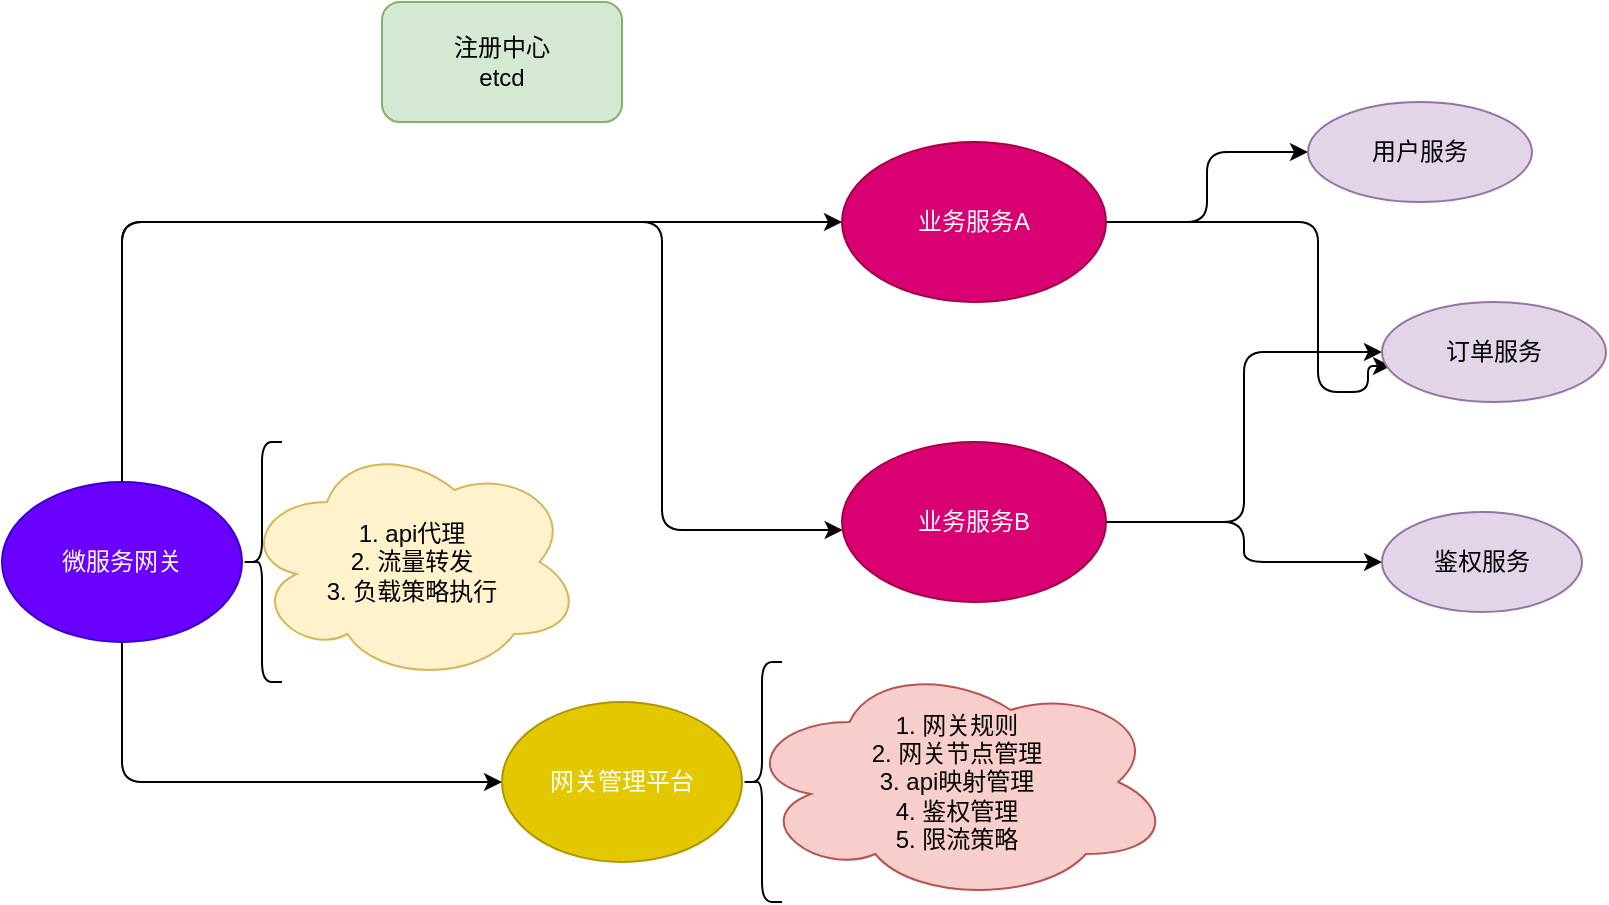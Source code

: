 <mxfile version="13.8.0" type="github">
  <diagram id="WI9T0HZ2pTsCkuznbFz-" name="Page-1">
    <mxGraphModel dx="786" dy="466" grid="1" gridSize="10" guides="1" tooltips="1" connect="1" arrows="1" fold="1" page="1" pageScale="1" pageWidth="1169" pageHeight="827" math="0" shadow="0">
      <root>
        <mxCell id="0" />
        <mxCell id="1" parent="0" />
        <mxCell id="grp4hDzEuq2rJG33ILn6-13" style="edgeStyle=orthogonalEdgeStyle;orthogonalLoop=1;jettySize=auto;html=1;exitX=0.5;exitY=0;exitDx=0;exitDy=0;" edge="1" parent="1" source="grp4hDzEuq2rJG33ILn6-1" target="grp4hDzEuq2rJG33ILn6-3">
          <mxGeometry relative="1" as="geometry">
            <Array as="points">
              <mxPoint x="70" y="220" />
              <mxPoint x="340" y="220" />
              <mxPoint x="340" y="374" />
            </Array>
          </mxGeometry>
        </mxCell>
        <mxCell id="grp4hDzEuq2rJG33ILn6-39" style="edgeStyle=orthogonalEdgeStyle;orthogonalLoop=1;jettySize=auto;html=1;exitX=0.5;exitY=0;exitDx=0;exitDy=0;entryX=0;entryY=0.5;entryDx=0;entryDy=0;" edge="1" parent="1" source="grp4hDzEuq2rJG33ILn6-1" target="grp4hDzEuq2rJG33ILn6-2">
          <mxGeometry relative="1" as="geometry" />
        </mxCell>
        <mxCell id="grp4hDzEuq2rJG33ILn6-43" style="edgeStyle=orthogonalEdgeStyle;curved=0;rounded=1;sketch=0;orthogonalLoop=1;jettySize=auto;html=1;entryX=0;entryY=0.5;entryDx=0;entryDy=0;exitX=0.5;exitY=1;exitDx=0;exitDy=0;" edge="1" parent="1" source="grp4hDzEuq2rJG33ILn6-1" target="grp4hDzEuq2rJG33ILn6-40">
          <mxGeometry relative="1" as="geometry" />
        </mxCell>
        <mxCell id="grp4hDzEuq2rJG33ILn6-1" value="微服务网关" style="ellipse;whiteSpace=wrap;html=1;rounded=1;fillColor=#6a00ff;strokeColor=#3700CC;fontColor=#ffffff;" vertex="1" parent="1">
          <mxGeometry x="10" y="350" width="120" height="80" as="geometry" />
        </mxCell>
        <mxCell id="grp4hDzEuq2rJG33ILn6-14" style="edgeStyle=orthogonalEdgeStyle;orthogonalLoop=1;jettySize=auto;html=1;entryX=0;entryY=0.5;entryDx=0;entryDy=0;" edge="1" parent="1" source="grp4hDzEuq2rJG33ILn6-2" target="grp4hDzEuq2rJG33ILn6-5">
          <mxGeometry relative="1" as="geometry" />
        </mxCell>
        <mxCell id="grp4hDzEuq2rJG33ILn6-15" style="edgeStyle=orthogonalEdgeStyle;orthogonalLoop=1;jettySize=auto;html=1;exitX=1;exitY=0.5;exitDx=0;exitDy=0;entryX=0.04;entryY=0.64;entryDx=0;entryDy=0;entryPerimeter=0;" edge="1" parent="1" source="grp4hDzEuq2rJG33ILn6-2" target="grp4hDzEuq2rJG33ILn6-6">
          <mxGeometry relative="1" as="geometry">
            <Array as="points">
              <mxPoint x="668" y="220" />
              <mxPoint x="668" y="305" />
              <mxPoint x="693" y="305" />
            </Array>
          </mxGeometry>
        </mxCell>
        <mxCell id="grp4hDzEuq2rJG33ILn6-2" value="业务服务A" style="ellipse;whiteSpace=wrap;html=1;rounded=1;fillColor=#d80073;strokeColor=#A50040;fontColor=#ffffff;" vertex="1" parent="1">
          <mxGeometry x="430" y="180" width="132" height="80" as="geometry" />
        </mxCell>
        <mxCell id="grp4hDzEuq2rJG33ILn6-16" style="edgeStyle=orthogonalEdgeStyle;orthogonalLoop=1;jettySize=auto;html=1;exitX=1;exitY=0.5;exitDx=0;exitDy=0;entryX=0;entryY=0.5;entryDx=0;entryDy=0;" edge="1" parent="1" source="grp4hDzEuq2rJG33ILn6-3" target="grp4hDzEuq2rJG33ILn6-7">
          <mxGeometry relative="1" as="geometry">
            <mxPoint x="553" y="360" as="sourcePoint" />
            <mxPoint x="663" y="435" as="targetPoint" />
          </mxGeometry>
        </mxCell>
        <mxCell id="grp4hDzEuq2rJG33ILn6-17" style="edgeStyle=orthogonalEdgeStyle;orthogonalLoop=1;jettySize=auto;html=1;exitX=1;exitY=0.5;exitDx=0;exitDy=0;entryX=0;entryY=0.5;entryDx=0;entryDy=0;" edge="1" parent="1" source="grp4hDzEuq2rJG33ILn6-3" target="grp4hDzEuq2rJG33ILn6-6">
          <mxGeometry relative="1" as="geometry" />
        </mxCell>
        <mxCell id="grp4hDzEuq2rJG33ILn6-3" value="业务服务B" style="ellipse;whiteSpace=wrap;html=1;rounded=1;fillColor=#d80073;strokeColor=#A50040;fontColor=#ffffff;" vertex="1" parent="1">
          <mxGeometry x="430" y="330" width="132" height="80" as="geometry" />
        </mxCell>
        <mxCell id="grp4hDzEuq2rJG33ILn6-5" value="用户服务" style="ellipse;whiteSpace=wrap;html=1;rounded=1;fillColor=#e1d5e7;strokeColor=#9673a6;" vertex="1" parent="1">
          <mxGeometry x="663" y="160" width="112" height="50" as="geometry" />
        </mxCell>
        <mxCell id="grp4hDzEuq2rJG33ILn6-6" value="订单服务" style="ellipse;whiteSpace=wrap;html=1;rounded=1;fillColor=#e1d5e7;strokeColor=#9673a6;" vertex="1" parent="1">
          <mxGeometry x="700" y="260" width="112" height="50" as="geometry" />
        </mxCell>
        <mxCell id="grp4hDzEuq2rJG33ILn6-7" value="鉴权服务" style="ellipse;whiteSpace=wrap;html=1;rounded=1;fillColor=#e1d5e7;strokeColor=#9673a6;" vertex="1" parent="1">
          <mxGeometry x="700" y="365" width="100" height="50" as="geometry" />
        </mxCell>
        <mxCell id="grp4hDzEuq2rJG33ILn6-9" value="&lt;div&gt;注册中心&lt;/div&gt;&lt;div&gt;etcd&lt;br&gt;&lt;/div&gt;" style="whiteSpace=wrap;html=1;rounded=1;fillColor=#d5e8d4;strokeColor=#82b366;" vertex="1" parent="1">
          <mxGeometry x="200" y="110" width="120" height="60" as="geometry" />
        </mxCell>
        <mxCell id="grp4hDzEuq2rJG33ILn6-38" value="" style="shape=curlyBracket;whiteSpace=wrap;html=1;rounded=1;" vertex="1" parent="1">
          <mxGeometry x="130" y="330" width="20" height="120" as="geometry" />
        </mxCell>
        <mxCell id="grp4hDzEuq2rJG33ILn6-40" value="网关管理平台" style="ellipse;whiteSpace=wrap;html=1;rounded=1;fillColor=#e3c800;strokeColor=#B09500;fontColor=#ffffff;" vertex="1" parent="1">
          <mxGeometry x="260" y="460" width="120" height="80" as="geometry" />
        </mxCell>
        <mxCell id="grp4hDzEuq2rJG33ILn6-44" value="" style="shape=curlyBracket;whiteSpace=wrap;html=1;rounded=1;size=0.5;" vertex="1" parent="1">
          <mxGeometry x="380" y="440" width="20" height="120" as="geometry" />
        </mxCell>
        <mxCell id="grp4hDzEuq2rJG33ILn6-46" value="&lt;div&gt;1. 网关规则&lt;/div&gt;&lt;div&gt;2. 网关节点管理&lt;/div&gt;&lt;div&gt;3. api映射管理&lt;/div&gt;&lt;div&gt;4. 鉴权管理&lt;/div&gt;&lt;div&gt;5. 限流策略&lt;br&gt;&lt;/div&gt;" style="ellipse;shape=cloud;whiteSpace=wrap;html=1;rounded=0;sketch=0;fillColor=#f8cecc;strokeColor=#b85450;align=center;horizontal=1;fontStyle=0" vertex="1" parent="1">
          <mxGeometry x="380" y="440" width="215" height="120" as="geometry" />
        </mxCell>
        <mxCell id="grp4hDzEuq2rJG33ILn6-47" value="&lt;div&gt;1. api代理&lt;/div&gt;&lt;div&gt;2. 流量转发&lt;/div&gt;&lt;div&gt;3. 负载策略执行&lt;br&gt;&lt;/div&gt;" style="ellipse;shape=cloud;whiteSpace=wrap;html=1;rounded=0;sketch=0;align=center;fillColor=#fff2cc;strokeColor=#d6b656;" vertex="1" parent="1">
          <mxGeometry x="130" y="330" width="170" height="120" as="geometry" />
        </mxCell>
      </root>
    </mxGraphModel>
  </diagram>
</mxfile>

